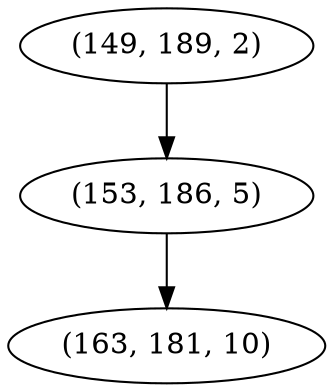 digraph tree {
    "(149, 189, 2)";
    "(153, 186, 5)";
    "(163, 181, 10)";
    "(149, 189, 2)" -> "(153, 186, 5)";
    "(153, 186, 5)" -> "(163, 181, 10)";
}
